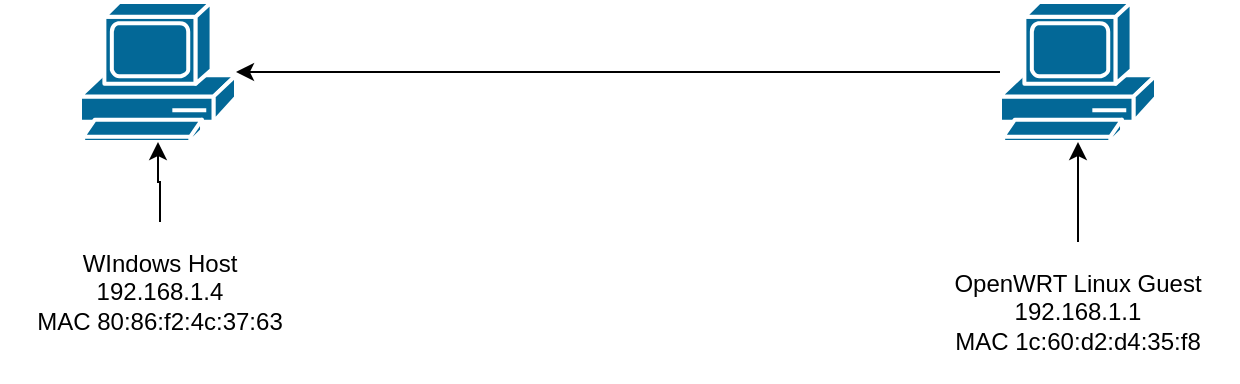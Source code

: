 <mxfile version="28.2.5">
  <diagram name="Page-1" id="Q6w87w6nUFd9RflKRMDW">
    <mxGraphModel dx="187" dy="472" grid="1" gridSize="10" guides="1" tooltips="1" connect="1" arrows="1" fold="1" page="1" pageScale="1" pageWidth="850" pageHeight="1100" math="0" shadow="0">
      <root>
        <mxCell id="0" />
        <mxCell id="1" parent="0" />
        <mxCell id="40pzp_VHcaKFFoW1Vv30-7" value="" style="shape=mxgraph.cisco.computers_and_peripherals.pc;sketch=0;html=1;pointerEvents=1;dashed=0;fillColor=#036897;strokeColor=#ffffff;strokeWidth=2;verticalLabelPosition=bottom;verticalAlign=top;align=center;outlineConnect=0;" parent="1" vertex="1">
          <mxGeometry x="140" y="130" width="78" height="70" as="geometry" />
        </mxCell>
        <mxCell id="40pzp_VHcaKFFoW1Vv30-11" style="edgeStyle=orthogonalEdgeStyle;rounded=0;orthogonalLoop=1;jettySize=auto;html=1;" parent="1" source="40pzp_VHcaKFFoW1Vv30-8" target="40pzp_VHcaKFFoW1Vv30-7" edge="1">
          <mxGeometry relative="1" as="geometry" />
        </mxCell>
        <mxCell id="40pzp_VHcaKFFoW1Vv30-8" value="" style="shape=mxgraph.cisco.computers_and_peripherals.pc;sketch=0;html=1;pointerEvents=1;dashed=0;fillColor=#036897;strokeColor=#ffffff;strokeWidth=2;verticalLabelPosition=bottom;verticalAlign=top;align=center;outlineConnect=0;" parent="1" vertex="1">
          <mxGeometry x="600" y="130" width="78" height="70" as="geometry" />
        </mxCell>
        <mxCell id="40pzp_VHcaKFFoW1Vv30-13" style="edgeStyle=orthogonalEdgeStyle;rounded=0;orthogonalLoop=1;jettySize=auto;html=1;" parent="1" source="40pzp_VHcaKFFoW1Vv30-12" target="40pzp_VHcaKFFoW1Vv30-7" edge="1">
          <mxGeometry relative="1" as="geometry" />
        </mxCell>
        <mxCell id="40pzp_VHcaKFFoW1Vv30-12" value="WIndows Host&lt;br&gt;192.168.1.4&lt;br&gt;MAC 80:86:f2:4c:37:63" style="text;strokeColor=none;align=center;fillColor=none;html=1;verticalAlign=middle;whiteSpace=wrap;rounded=0;" parent="1" vertex="1">
          <mxGeometry x="100" y="240" width="160" height="70" as="geometry" />
        </mxCell>
        <mxCell id="40pzp_VHcaKFFoW1Vv30-14" value="OpenWRT Linux Guest&lt;br&gt;192.168.1.1&lt;br&gt;MAC 1c:60:d2:d4:35:f8" style="text;strokeColor=none;align=center;fillColor=none;html=1;verticalAlign=middle;whiteSpace=wrap;rounded=0;" parent="1" vertex="1">
          <mxGeometry x="559" y="250" width="160" height="70" as="geometry" />
        </mxCell>
        <mxCell id="40pzp_VHcaKFFoW1Vv30-15" style="edgeStyle=orthogonalEdgeStyle;rounded=0;orthogonalLoop=1;jettySize=auto;html=1;entryX=0.5;entryY=1;entryDx=0;entryDy=0;entryPerimeter=0;" parent="1" source="40pzp_VHcaKFFoW1Vv30-14" target="40pzp_VHcaKFFoW1Vv30-8" edge="1">
          <mxGeometry relative="1" as="geometry" />
        </mxCell>
      </root>
    </mxGraphModel>
  </diagram>
</mxfile>
